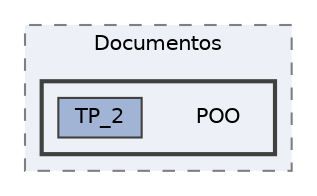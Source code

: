 digraph "C:/Users/jonam/OneDrive/Documentos/POO"
{
 // LATEX_PDF_SIZE
  bgcolor="transparent";
  edge [fontname=Helvetica,fontsize=10,labelfontname=Helvetica,labelfontsize=10];
  node [fontname=Helvetica,fontsize=10,shape=box,height=0.2,width=0.4];
  compound=true
  subgraph clusterdir_bedd6b057a133237347d1dd5d2e12d7c {
    graph [ bgcolor="#edf0f7", pencolor="grey50", label="Documentos", fontname=Helvetica,fontsize=10 style="filled,dashed", URL="dir_bedd6b057a133237347d1dd5d2e12d7c.html",tooltip=""]
  subgraph clusterdir_6658659a7535f94e03be7e288c0d174f {
    graph [ bgcolor="#edf0f7", pencolor="grey25", label="", fontname=Helvetica,fontsize=10 style="filled,bold", URL="dir_6658659a7535f94e03be7e288c0d174f.html",tooltip=""]
    dir_6658659a7535f94e03be7e288c0d174f [shape=plaintext, label="POO"];
  dir_a1fd13ceece4cd2611a2238e421595d4 [label="TP_2", fillcolor="#a2b4d6", color="grey25", style="filled", URL="dir_a1fd13ceece4cd2611a2238e421595d4.html",tooltip=""];
  }
  }
}
